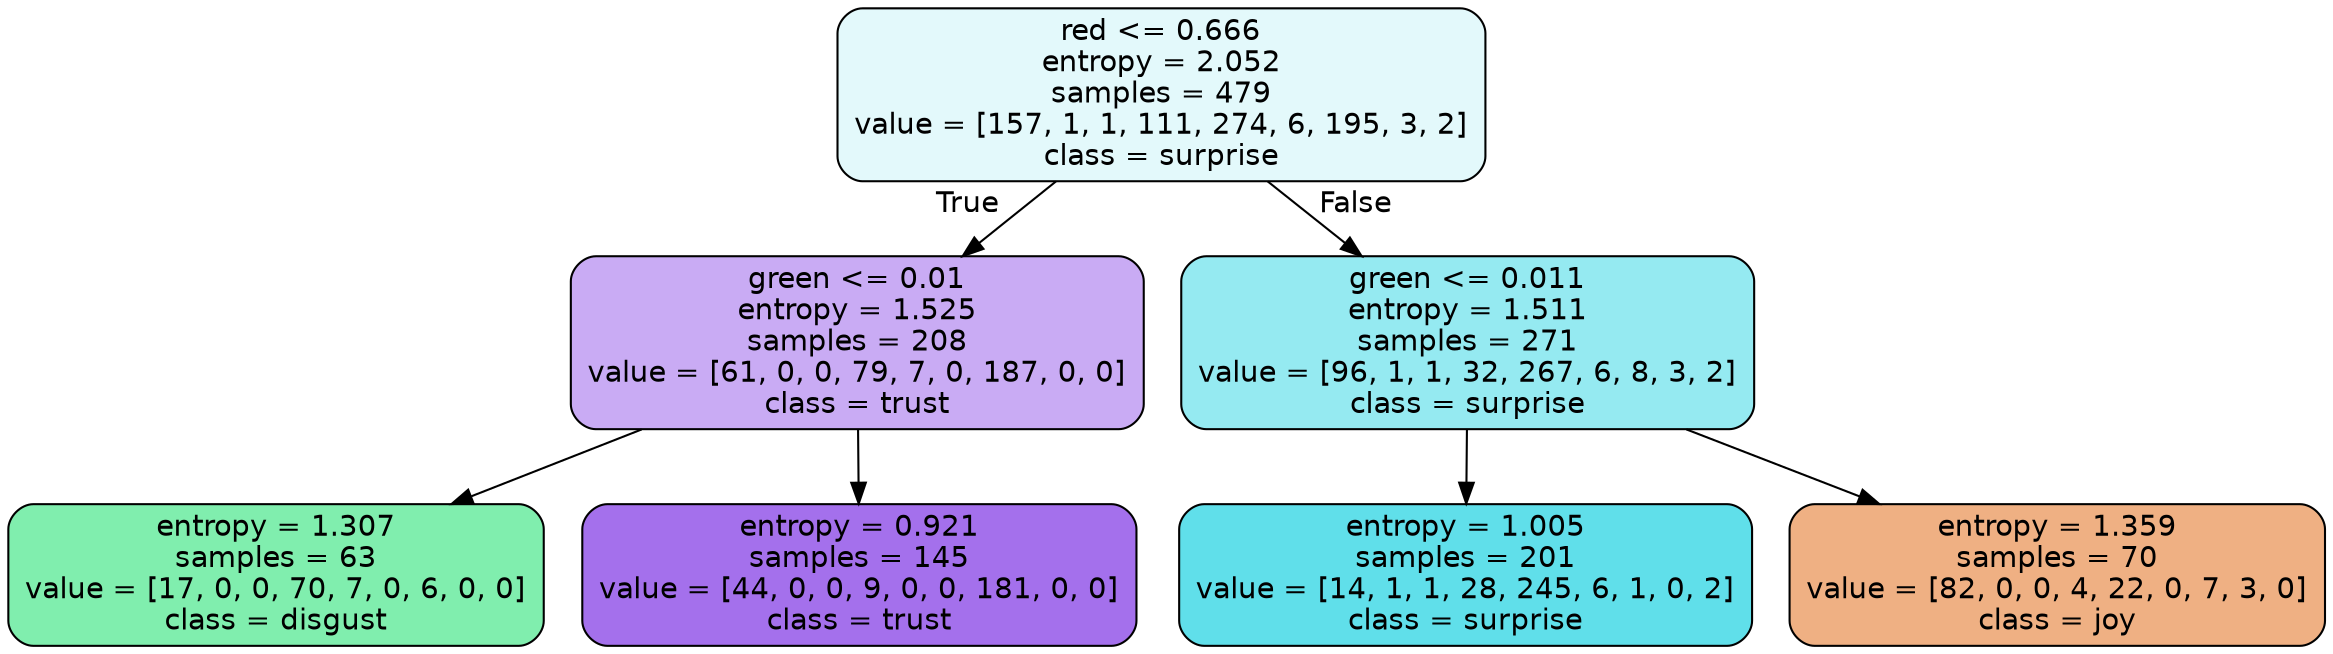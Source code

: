 digraph Tree {
node [shape=box, style="filled, rounded", color="black", fontname=helvetica] ;
edge [fontname=helvetica] ;
0 [label="red <= 0.666\nentropy = 2.052\nsamples = 479\nvalue = [157, 1, 1, 111, 274, 6, 195, 3, 2]\nclass = surprise", fillcolor="#39d7e524"] ;
1 [label="green <= 0.01\nentropy = 1.525\nsamples = 208\nvalue = [61, 0, 0, 79, 7, 0, 187, 0, 0]\nclass = trust", fillcolor="#8139e56c"] ;
0 -> 1 [labeldistance=2.5, labelangle=45, headlabel="True"] ;
2 [label="entropy = 1.307\nsamples = 63\nvalue = [17, 0, 0, 70, 7, 0, 6, 0, 0]\nclass = disgust", fillcolor="#39e581a3"] ;
1 -> 2 ;
3 [label="entropy = 0.921\nsamples = 145\nvalue = [44, 0, 0, 9, 0, 0, 181, 0, 0]\nclass = trust", fillcolor="#8139e5b8"] ;
1 -> 3 ;
4 [label="green <= 0.011\nentropy = 1.511\nsamples = 271\nvalue = [96, 1, 1, 32, 267, 6, 8, 3, 2]\nclass = surprise", fillcolor="#39d7e588"] ;
0 -> 4 [labeldistance=2.5, labelangle=-45, headlabel="False"] ;
5 [label="entropy = 1.005\nsamples = 201\nvalue = [14, 1, 1, 28, 245, 6, 1, 0, 2]\nclass = surprise", fillcolor="#39d7e5cd"] ;
4 -> 5 ;
6 [label="entropy = 1.359\nsamples = 70\nvalue = [82, 0, 0, 4, 22, 0, 7, 3, 0]\nclass = joy", fillcolor="#e581399f"] ;
4 -> 6 ;
}